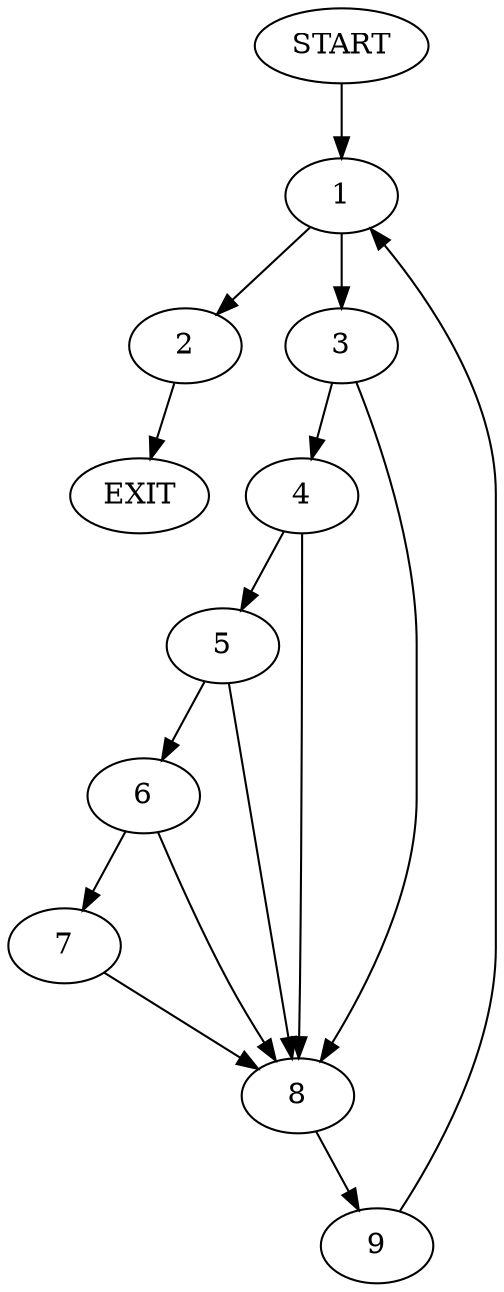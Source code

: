 digraph { 
0 [label="START"];
1;
2;
3;
4;
5;
6;
7;
8;
9;
10[label="EXIT"];
0 -> 1;
1 -> 3;
1 -> 2;
2 -> 10;
3 -> 8;
3 -> 4;
4 -> 8;
4 -> 5;
5 -> 8;
5 -> 6;
6 -> 8;
6 -> 7;
7 -> 8;
8 -> 9;
9 -> 1;
}